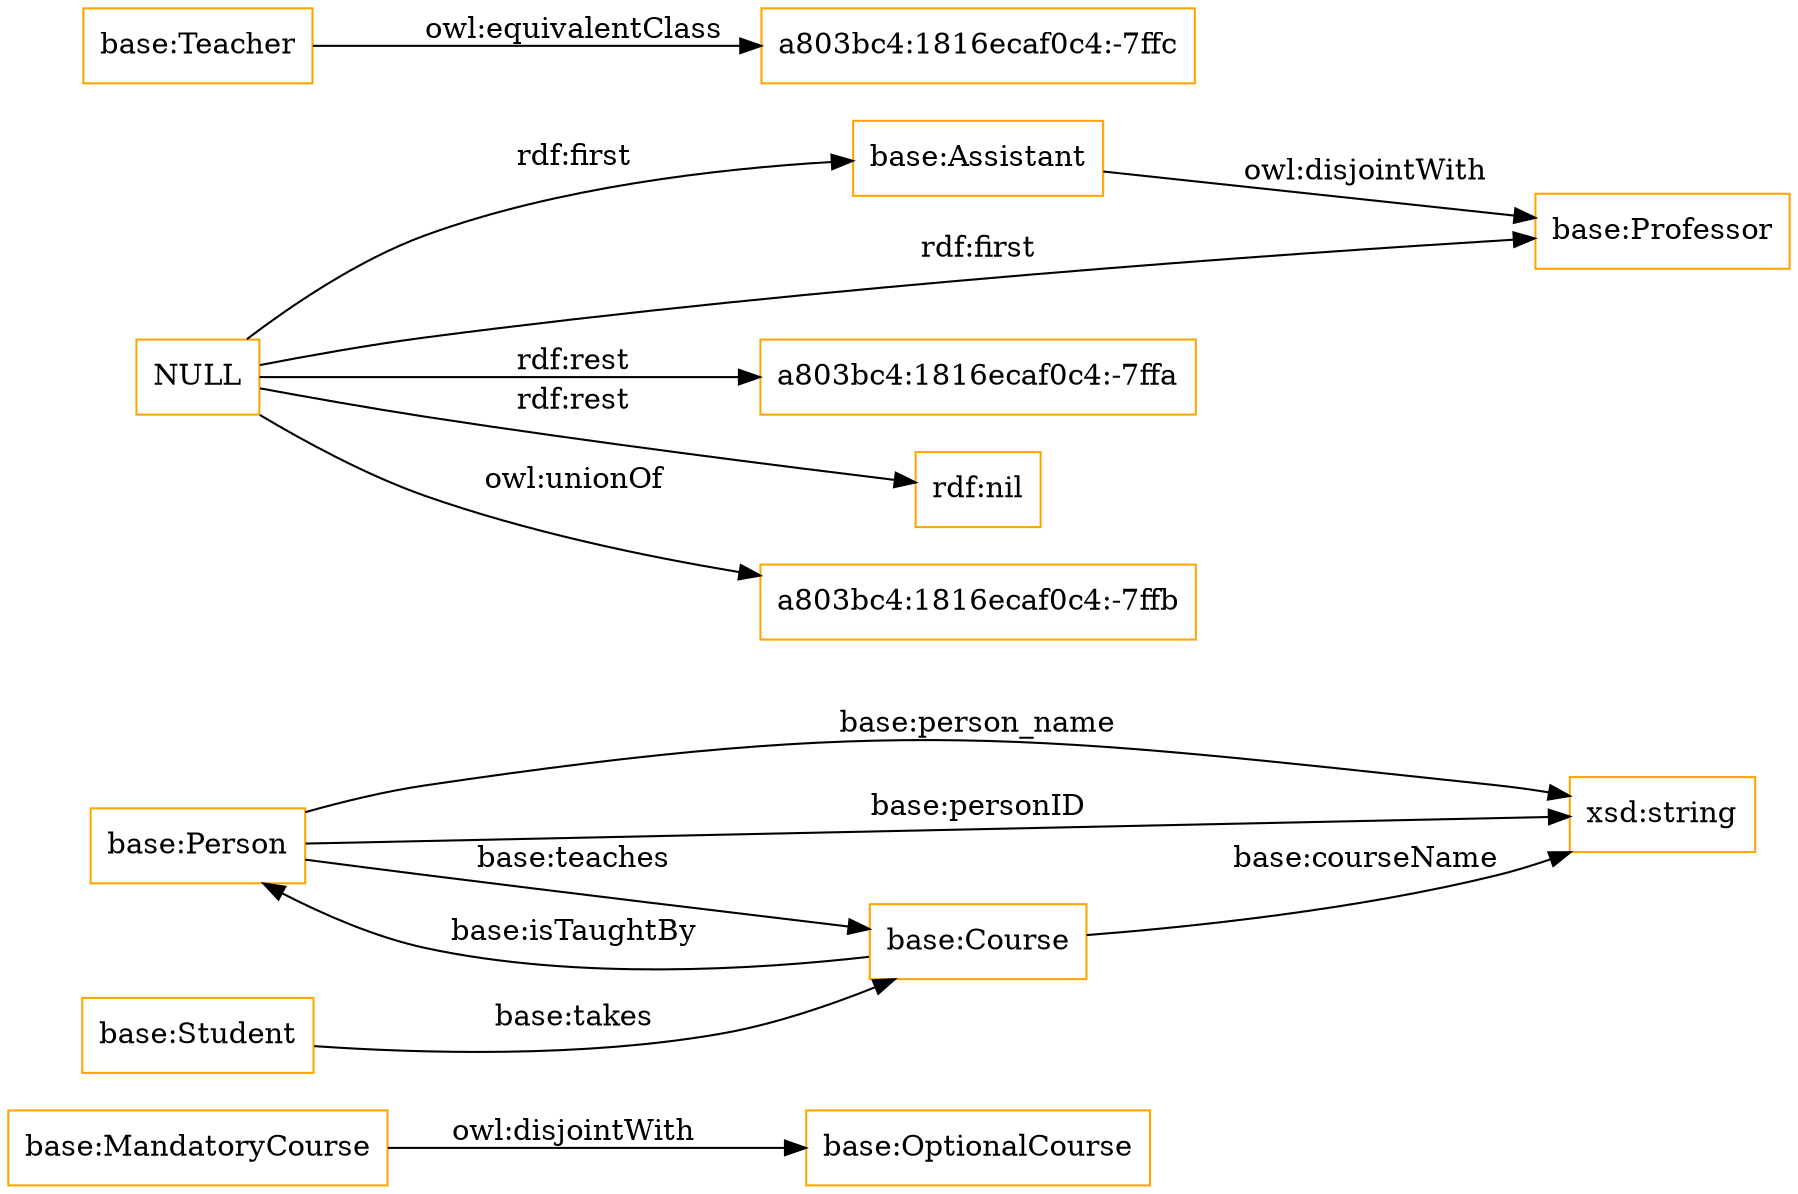 digraph ar2dtool_diagram { 
rankdir=LR;
size="1501"
node [shape = rectangle, color="orange"]; "base:OptionalCourse" "base:Person" "base:Assistant" "a803bc4:1816ecaf0c4:-7ffc" "base:Course" "base:MandatoryCourse" "base:Student" "base:Professor" "base:Teacher" ; /*classes style*/
	"base:Teacher" -> "a803bc4:1816ecaf0c4:-7ffc" [ label = "owl:equivalentClass" ];
	"base:MandatoryCourse" -> "base:OptionalCourse" [ label = "owl:disjointWith" ];
	"base:Assistant" -> "base:Professor" [ label = "owl:disjointWith" ];
	"NULL" -> "a803bc4:1816ecaf0c4:-7ffa" [ label = "rdf:rest" ];
	"NULL" -> "base:Assistant" [ label = "rdf:first" ];
	"NULL" -> "rdf:nil" [ label = "rdf:rest" ];
	"NULL" -> "base:Professor" [ label = "rdf:first" ];
	"NULL" -> "a803bc4:1816ecaf0c4:-7ffb" [ label = "owl:unionOf" ];
	"base:Person" -> "xsd:string" [ label = "base:person_name" ];
	"base:Person" -> "base:Course" [ label = "base:teaches" ];
	"base:Course" -> "base:Person" [ label = "base:isTaughtBy" ];
	"base:Person" -> "xsd:string" [ label = "base:personID" ];
	"base:Student" -> "base:Course" [ label = "base:takes" ];
	"base:Course" -> "xsd:string" [ label = "base:courseName" ];

}
